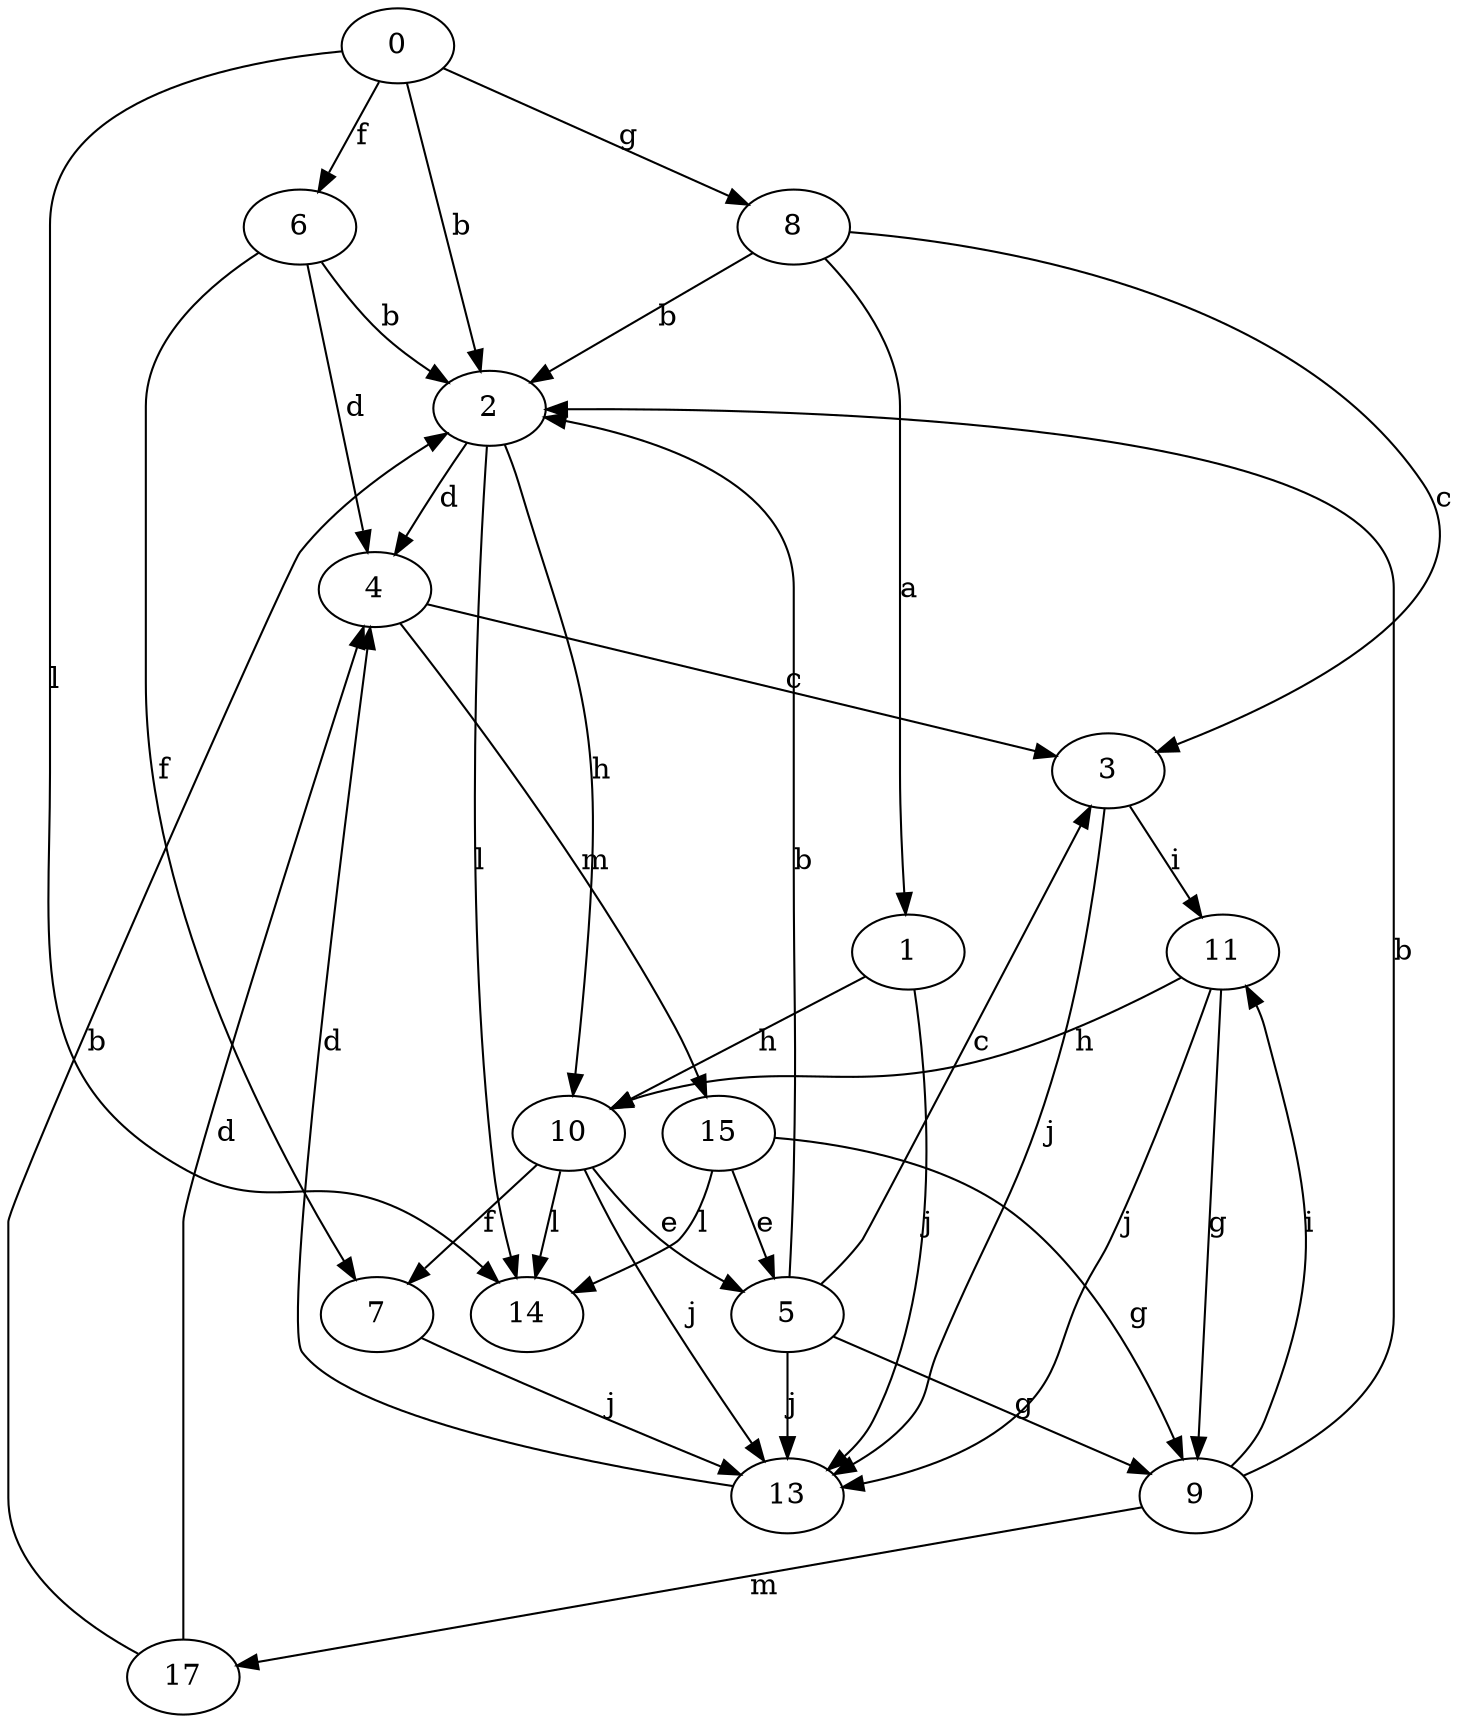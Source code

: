 strict digraph  {
0;
1;
2;
3;
4;
5;
6;
7;
8;
9;
10;
11;
13;
14;
15;
17;
0 -> 2  [label=b];
0 -> 6  [label=f];
0 -> 8  [label=g];
0 -> 14  [label=l];
1 -> 10  [label=h];
1 -> 13  [label=j];
2 -> 4  [label=d];
2 -> 10  [label=h];
2 -> 14  [label=l];
3 -> 11  [label=i];
3 -> 13  [label=j];
4 -> 3  [label=c];
4 -> 15  [label=m];
5 -> 2  [label=b];
5 -> 3  [label=c];
5 -> 9  [label=g];
5 -> 13  [label=j];
6 -> 2  [label=b];
6 -> 4  [label=d];
6 -> 7  [label=f];
7 -> 13  [label=j];
8 -> 1  [label=a];
8 -> 2  [label=b];
8 -> 3  [label=c];
9 -> 2  [label=b];
9 -> 11  [label=i];
9 -> 17  [label=m];
10 -> 5  [label=e];
10 -> 7  [label=f];
10 -> 13  [label=j];
10 -> 14  [label=l];
11 -> 9  [label=g];
11 -> 10  [label=h];
11 -> 13  [label=j];
13 -> 4  [label=d];
15 -> 5  [label=e];
15 -> 9  [label=g];
15 -> 14  [label=l];
17 -> 2  [label=b];
17 -> 4  [label=d];
}
